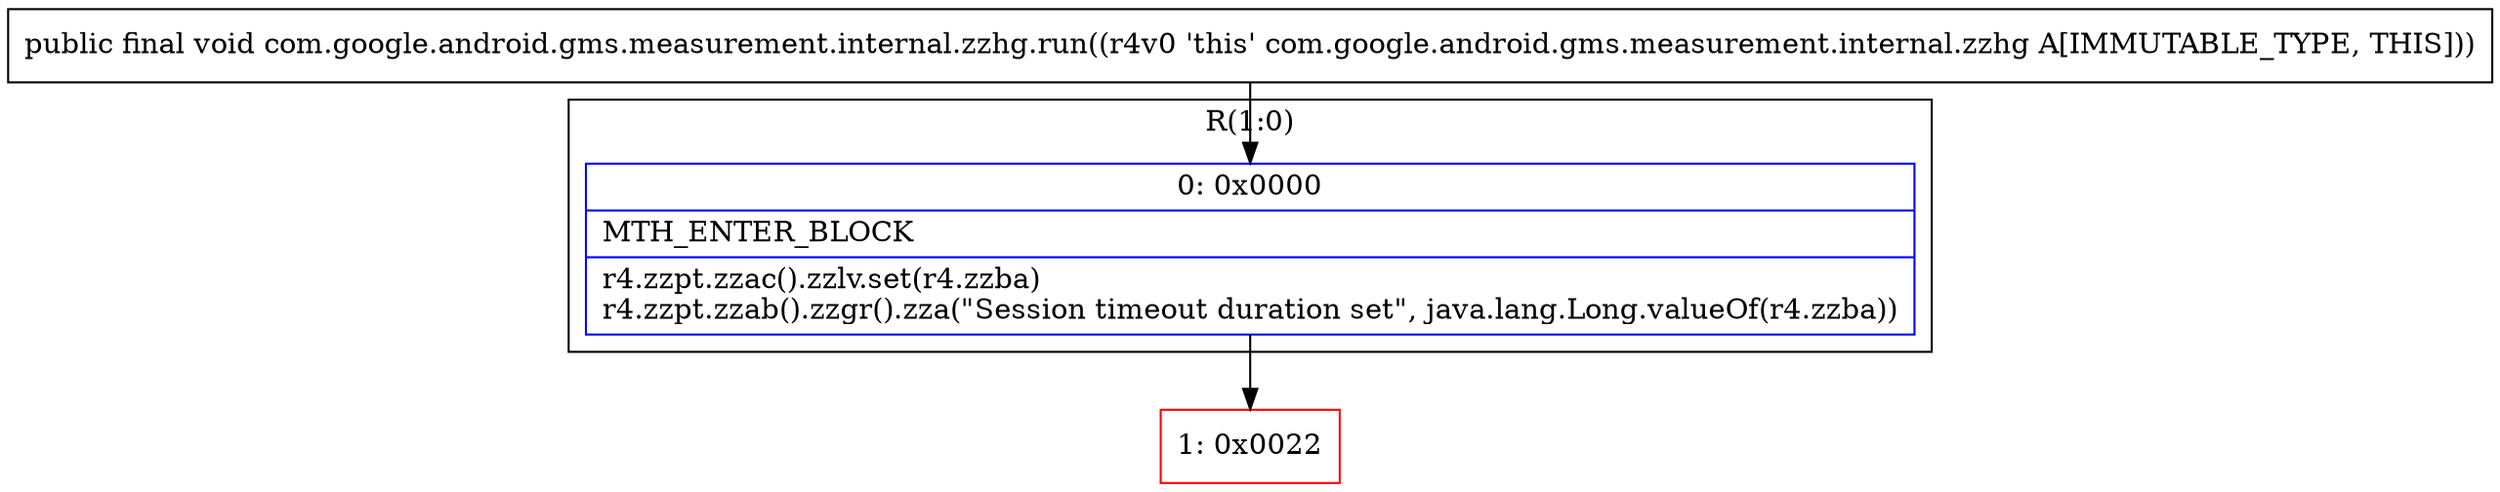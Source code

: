 digraph "CFG forcom.google.android.gms.measurement.internal.zzhg.run()V" {
subgraph cluster_Region_463812357 {
label = "R(1:0)";
node [shape=record,color=blue];
Node_0 [shape=record,label="{0\:\ 0x0000|MTH_ENTER_BLOCK\l|r4.zzpt.zzac().zzlv.set(r4.zzba)\lr4.zzpt.zzab().zzgr().zza(\"Session timeout duration set\", java.lang.Long.valueOf(r4.zzba))\l}"];
}
Node_1 [shape=record,color=red,label="{1\:\ 0x0022}"];
MethodNode[shape=record,label="{public final void com.google.android.gms.measurement.internal.zzhg.run((r4v0 'this' com.google.android.gms.measurement.internal.zzhg A[IMMUTABLE_TYPE, THIS])) }"];
MethodNode -> Node_0;
Node_0 -> Node_1;
}

